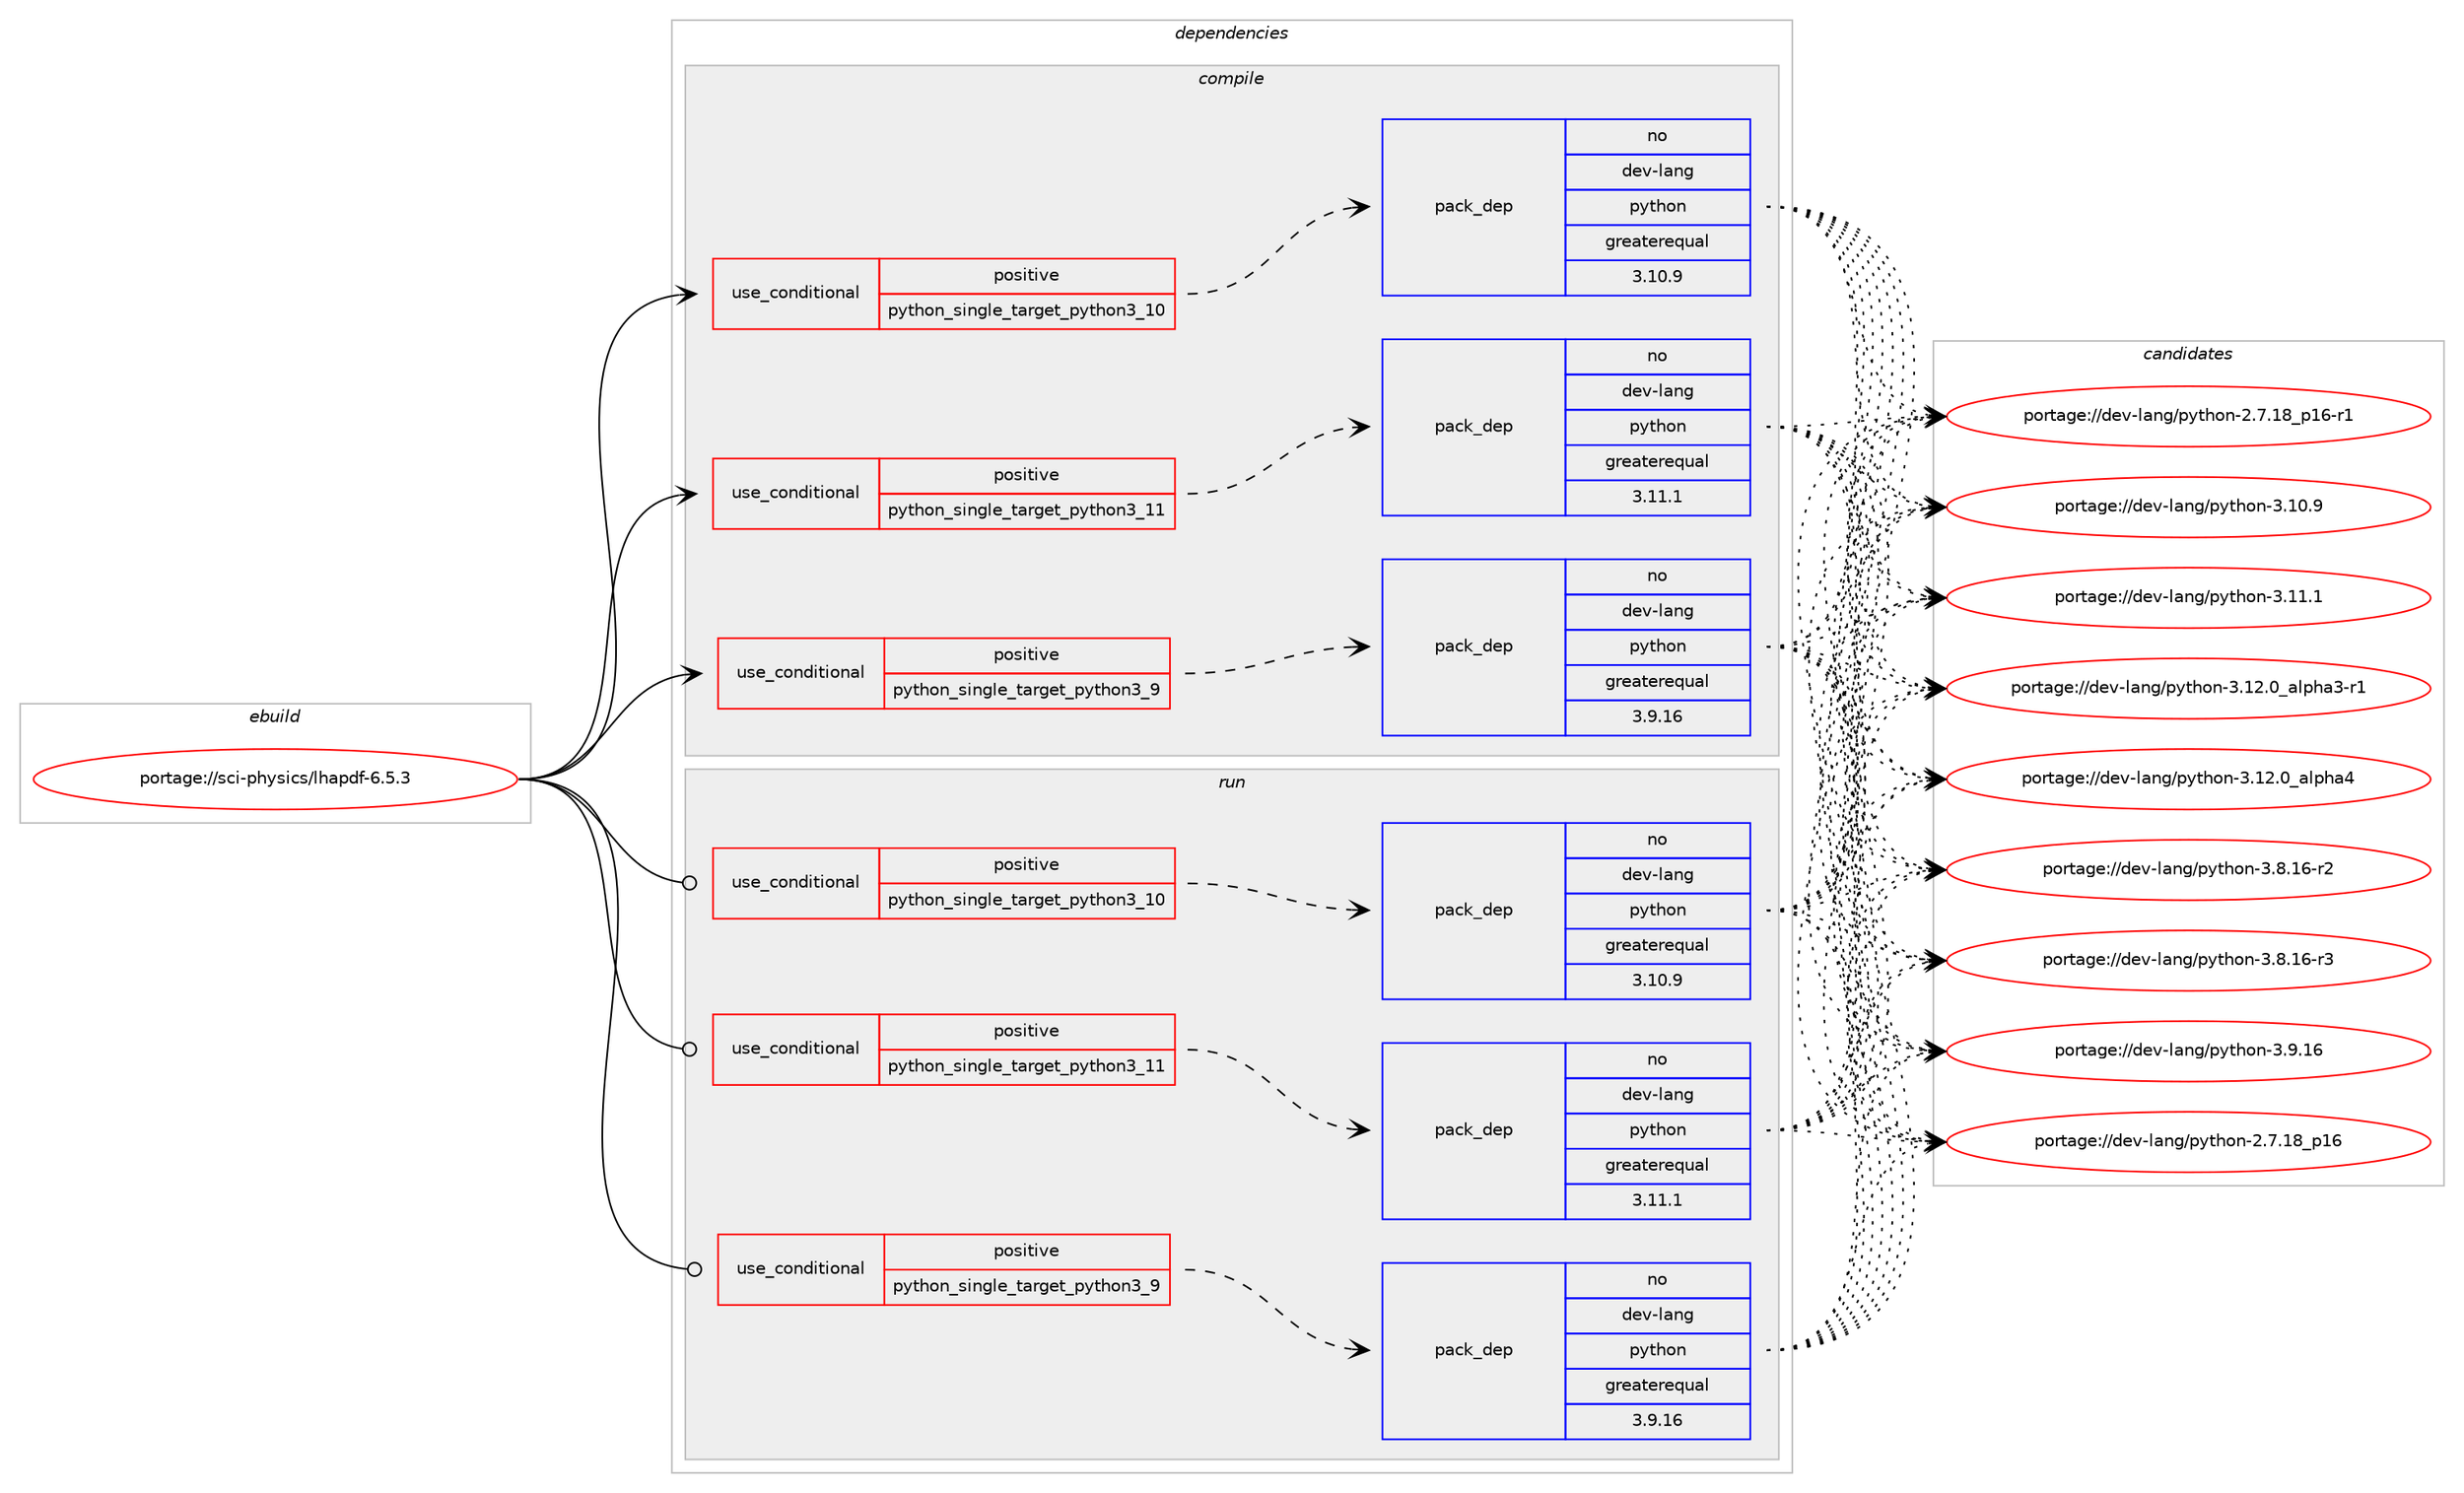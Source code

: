 digraph prolog {

# *************
# Graph options
# *************

newrank=true;
concentrate=true;
compound=true;
graph [rankdir=LR,fontname=Helvetica,fontsize=10,ranksep=1.5];#, ranksep=2.5, nodesep=0.2];
edge  [arrowhead=vee];
node  [fontname=Helvetica,fontsize=10];

# **********
# The ebuild
# **********

subgraph cluster_leftcol {
color=gray;
label=<<i>ebuild</i>>;
id [label="portage://sci-physics/lhapdf-6.5.3", color=red, width=4, href="../sci-physics/lhapdf-6.5.3.svg"];
}

# ****************
# The dependencies
# ****************

subgraph cluster_midcol {
color=gray;
label=<<i>dependencies</i>>;
subgraph cluster_compile {
fillcolor="#eeeeee";
style=filled;
label=<<i>compile</i>>;
subgraph cond3037 {
dependency4623 [label=<<TABLE BORDER="0" CELLBORDER="1" CELLSPACING="0" CELLPADDING="4"><TR><TD ROWSPAN="3" CELLPADDING="10">use_conditional</TD></TR><TR><TD>positive</TD></TR><TR><TD>python_single_target_python3_10</TD></TR></TABLE>>, shape=none, color=red];
subgraph pack1540 {
dependency4624 [label=<<TABLE BORDER="0" CELLBORDER="1" CELLSPACING="0" CELLPADDING="4" WIDTH="220"><TR><TD ROWSPAN="6" CELLPADDING="30">pack_dep</TD></TR><TR><TD WIDTH="110">no</TD></TR><TR><TD>dev-lang</TD></TR><TR><TD>python</TD></TR><TR><TD>greaterequal</TD></TR><TR><TD>3.10.9</TD></TR></TABLE>>, shape=none, color=blue];
}
dependency4623:e -> dependency4624:w [weight=20,style="dashed",arrowhead="vee"];
}
id:e -> dependency4623:w [weight=20,style="solid",arrowhead="vee"];
subgraph cond3038 {
dependency4625 [label=<<TABLE BORDER="0" CELLBORDER="1" CELLSPACING="0" CELLPADDING="4"><TR><TD ROWSPAN="3" CELLPADDING="10">use_conditional</TD></TR><TR><TD>positive</TD></TR><TR><TD>python_single_target_python3_11</TD></TR></TABLE>>, shape=none, color=red];
subgraph pack1541 {
dependency4626 [label=<<TABLE BORDER="0" CELLBORDER="1" CELLSPACING="0" CELLPADDING="4" WIDTH="220"><TR><TD ROWSPAN="6" CELLPADDING="30">pack_dep</TD></TR><TR><TD WIDTH="110">no</TD></TR><TR><TD>dev-lang</TD></TR><TR><TD>python</TD></TR><TR><TD>greaterequal</TD></TR><TR><TD>3.11.1</TD></TR></TABLE>>, shape=none, color=blue];
}
dependency4625:e -> dependency4626:w [weight=20,style="dashed",arrowhead="vee"];
}
id:e -> dependency4625:w [weight=20,style="solid",arrowhead="vee"];
subgraph cond3039 {
dependency4627 [label=<<TABLE BORDER="0" CELLBORDER="1" CELLSPACING="0" CELLPADDING="4"><TR><TD ROWSPAN="3" CELLPADDING="10">use_conditional</TD></TR><TR><TD>positive</TD></TR><TR><TD>python_single_target_python3_9</TD></TR></TABLE>>, shape=none, color=red];
subgraph pack1542 {
dependency4628 [label=<<TABLE BORDER="0" CELLBORDER="1" CELLSPACING="0" CELLPADDING="4" WIDTH="220"><TR><TD ROWSPAN="6" CELLPADDING="30">pack_dep</TD></TR><TR><TD WIDTH="110">no</TD></TR><TR><TD>dev-lang</TD></TR><TR><TD>python</TD></TR><TR><TD>greaterequal</TD></TR><TR><TD>3.9.16</TD></TR></TABLE>>, shape=none, color=blue];
}
dependency4627:e -> dependency4628:w [weight=20,style="dashed",arrowhead="vee"];
}
id:e -> dependency4627:w [weight=20,style="solid",arrowhead="vee"];
# *** BEGIN UNKNOWN DEPENDENCY TYPE (TODO) ***
# id -> package_dependency(portage://sci-physics/lhapdf-6.5.3,install,no,dev-libs,boost,none,[,,],any_same_slot,[])
# *** END UNKNOWN DEPENDENCY TYPE (TODO) ***

}
subgraph cluster_compileandrun {
fillcolor="#eeeeee";
style=filled;
label=<<i>compile and run</i>>;
}
subgraph cluster_run {
fillcolor="#eeeeee";
style=filled;
label=<<i>run</i>>;
subgraph cond3040 {
dependency4629 [label=<<TABLE BORDER="0" CELLBORDER="1" CELLSPACING="0" CELLPADDING="4"><TR><TD ROWSPAN="3" CELLPADDING="10">use_conditional</TD></TR><TR><TD>positive</TD></TR><TR><TD>python_single_target_python3_10</TD></TR></TABLE>>, shape=none, color=red];
subgraph pack1543 {
dependency4630 [label=<<TABLE BORDER="0" CELLBORDER="1" CELLSPACING="0" CELLPADDING="4" WIDTH="220"><TR><TD ROWSPAN="6" CELLPADDING="30">pack_dep</TD></TR><TR><TD WIDTH="110">no</TD></TR><TR><TD>dev-lang</TD></TR><TR><TD>python</TD></TR><TR><TD>greaterequal</TD></TR><TR><TD>3.10.9</TD></TR></TABLE>>, shape=none, color=blue];
}
dependency4629:e -> dependency4630:w [weight=20,style="dashed",arrowhead="vee"];
}
id:e -> dependency4629:w [weight=20,style="solid",arrowhead="odot"];
subgraph cond3041 {
dependency4631 [label=<<TABLE BORDER="0" CELLBORDER="1" CELLSPACING="0" CELLPADDING="4"><TR><TD ROWSPAN="3" CELLPADDING="10">use_conditional</TD></TR><TR><TD>positive</TD></TR><TR><TD>python_single_target_python3_11</TD></TR></TABLE>>, shape=none, color=red];
subgraph pack1544 {
dependency4632 [label=<<TABLE BORDER="0" CELLBORDER="1" CELLSPACING="0" CELLPADDING="4" WIDTH="220"><TR><TD ROWSPAN="6" CELLPADDING="30">pack_dep</TD></TR><TR><TD WIDTH="110">no</TD></TR><TR><TD>dev-lang</TD></TR><TR><TD>python</TD></TR><TR><TD>greaterequal</TD></TR><TR><TD>3.11.1</TD></TR></TABLE>>, shape=none, color=blue];
}
dependency4631:e -> dependency4632:w [weight=20,style="dashed",arrowhead="vee"];
}
id:e -> dependency4631:w [weight=20,style="solid",arrowhead="odot"];
subgraph cond3042 {
dependency4633 [label=<<TABLE BORDER="0" CELLBORDER="1" CELLSPACING="0" CELLPADDING="4"><TR><TD ROWSPAN="3" CELLPADDING="10">use_conditional</TD></TR><TR><TD>positive</TD></TR><TR><TD>python_single_target_python3_9</TD></TR></TABLE>>, shape=none, color=red];
subgraph pack1545 {
dependency4634 [label=<<TABLE BORDER="0" CELLBORDER="1" CELLSPACING="0" CELLPADDING="4" WIDTH="220"><TR><TD ROWSPAN="6" CELLPADDING="30">pack_dep</TD></TR><TR><TD WIDTH="110">no</TD></TR><TR><TD>dev-lang</TD></TR><TR><TD>python</TD></TR><TR><TD>greaterequal</TD></TR><TR><TD>3.9.16</TD></TR></TABLE>>, shape=none, color=blue];
}
dependency4633:e -> dependency4634:w [weight=20,style="dashed",arrowhead="vee"];
}
id:e -> dependency4633:w [weight=20,style="solid",arrowhead="odot"];
# *** BEGIN UNKNOWN DEPENDENCY TYPE (TODO) ***
# id -> package_dependency(portage://sci-physics/lhapdf-6.5.3,run,no,dev-libs,boost,none,[,,],any_same_slot,[])
# *** END UNKNOWN DEPENDENCY TYPE (TODO) ***

}
}

# **************
# The candidates
# **************

subgraph cluster_choices {
rank=same;
color=gray;
label=<<i>candidates</i>>;

subgraph choice1540 {
color=black;
nodesep=1;
choice10010111845108971101034711212111610411111045504655464956951124954 [label="portage://dev-lang/python-2.7.18_p16", color=red, width=4,href="../dev-lang/python-2.7.18_p16.svg"];
choice100101118451089711010347112121116104111110455046554649569511249544511449 [label="portage://dev-lang/python-2.7.18_p16-r1", color=red, width=4,href="../dev-lang/python-2.7.18_p16-r1.svg"];
choice10010111845108971101034711212111610411111045514649484657 [label="portage://dev-lang/python-3.10.9", color=red, width=4,href="../dev-lang/python-3.10.9.svg"];
choice10010111845108971101034711212111610411111045514649494649 [label="portage://dev-lang/python-3.11.1", color=red, width=4,href="../dev-lang/python-3.11.1.svg"];
choice10010111845108971101034711212111610411111045514649504648959710811210497514511449 [label="portage://dev-lang/python-3.12.0_alpha3-r1", color=red, width=4,href="../dev-lang/python-3.12.0_alpha3-r1.svg"];
choice1001011184510897110103471121211161041111104551464950464895971081121049752 [label="portage://dev-lang/python-3.12.0_alpha4", color=red, width=4,href="../dev-lang/python-3.12.0_alpha4.svg"];
choice100101118451089711010347112121116104111110455146564649544511450 [label="portage://dev-lang/python-3.8.16-r2", color=red, width=4,href="../dev-lang/python-3.8.16-r2.svg"];
choice100101118451089711010347112121116104111110455146564649544511451 [label="portage://dev-lang/python-3.8.16-r3", color=red, width=4,href="../dev-lang/python-3.8.16-r3.svg"];
choice10010111845108971101034711212111610411111045514657464954 [label="portage://dev-lang/python-3.9.16", color=red, width=4,href="../dev-lang/python-3.9.16.svg"];
dependency4624:e -> choice10010111845108971101034711212111610411111045504655464956951124954:w [style=dotted,weight="100"];
dependency4624:e -> choice100101118451089711010347112121116104111110455046554649569511249544511449:w [style=dotted,weight="100"];
dependency4624:e -> choice10010111845108971101034711212111610411111045514649484657:w [style=dotted,weight="100"];
dependency4624:e -> choice10010111845108971101034711212111610411111045514649494649:w [style=dotted,weight="100"];
dependency4624:e -> choice10010111845108971101034711212111610411111045514649504648959710811210497514511449:w [style=dotted,weight="100"];
dependency4624:e -> choice1001011184510897110103471121211161041111104551464950464895971081121049752:w [style=dotted,weight="100"];
dependency4624:e -> choice100101118451089711010347112121116104111110455146564649544511450:w [style=dotted,weight="100"];
dependency4624:e -> choice100101118451089711010347112121116104111110455146564649544511451:w [style=dotted,weight="100"];
dependency4624:e -> choice10010111845108971101034711212111610411111045514657464954:w [style=dotted,weight="100"];
}
subgraph choice1541 {
color=black;
nodesep=1;
choice10010111845108971101034711212111610411111045504655464956951124954 [label="portage://dev-lang/python-2.7.18_p16", color=red, width=4,href="../dev-lang/python-2.7.18_p16.svg"];
choice100101118451089711010347112121116104111110455046554649569511249544511449 [label="portage://dev-lang/python-2.7.18_p16-r1", color=red, width=4,href="../dev-lang/python-2.7.18_p16-r1.svg"];
choice10010111845108971101034711212111610411111045514649484657 [label="portage://dev-lang/python-3.10.9", color=red, width=4,href="../dev-lang/python-3.10.9.svg"];
choice10010111845108971101034711212111610411111045514649494649 [label="portage://dev-lang/python-3.11.1", color=red, width=4,href="../dev-lang/python-3.11.1.svg"];
choice10010111845108971101034711212111610411111045514649504648959710811210497514511449 [label="portage://dev-lang/python-3.12.0_alpha3-r1", color=red, width=4,href="../dev-lang/python-3.12.0_alpha3-r1.svg"];
choice1001011184510897110103471121211161041111104551464950464895971081121049752 [label="portage://dev-lang/python-3.12.0_alpha4", color=red, width=4,href="../dev-lang/python-3.12.0_alpha4.svg"];
choice100101118451089711010347112121116104111110455146564649544511450 [label="portage://dev-lang/python-3.8.16-r2", color=red, width=4,href="../dev-lang/python-3.8.16-r2.svg"];
choice100101118451089711010347112121116104111110455146564649544511451 [label="portage://dev-lang/python-3.8.16-r3", color=red, width=4,href="../dev-lang/python-3.8.16-r3.svg"];
choice10010111845108971101034711212111610411111045514657464954 [label="portage://dev-lang/python-3.9.16", color=red, width=4,href="../dev-lang/python-3.9.16.svg"];
dependency4626:e -> choice10010111845108971101034711212111610411111045504655464956951124954:w [style=dotted,weight="100"];
dependency4626:e -> choice100101118451089711010347112121116104111110455046554649569511249544511449:w [style=dotted,weight="100"];
dependency4626:e -> choice10010111845108971101034711212111610411111045514649484657:w [style=dotted,weight="100"];
dependency4626:e -> choice10010111845108971101034711212111610411111045514649494649:w [style=dotted,weight="100"];
dependency4626:e -> choice10010111845108971101034711212111610411111045514649504648959710811210497514511449:w [style=dotted,weight="100"];
dependency4626:e -> choice1001011184510897110103471121211161041111104551464950464895971081121049752:w [style=dotted,weight="100"];
dependency4626:e -> choice100101118451089711010347112121116104111110455146564649544511450:w [style=dotted,weight="100"];
dependency4626:e -> choice100101118451089711010347112121116104111110455146564649544511451:w [style=dotted,weight="100"];
dependency4626:e -> choice10010111845108971101034711212111610411111045514657464954:w [style=dotted,weight="100"];
}
subgraph choice1542 {
color=black;
nodesep=1;
choice10010111845108971101034711212111610411111045504655464956951124954 [label="portage://dev-lang/python-2.7.18_p16", color=red, width=4,href="../dev-lang/python-2.7.18_p16.svg"];
choice100101118451089711010347112121116104111110455046554649569511249544511449 [label="portage://dev-lang/python-2.7.18_p16-r1", color=red, width=4,href="../dev-lang/python-2.7.18_p16-r1.svg"];
choice10010111845108971101034711212111610411111045514649484657 [label="portage://dev-lang/python-3.10.9", color=red, width=4,href="../dev-lang/python-3.10.9.svg"];
choice10010111845108971101034711212111610411111045514649494649 [label="portage://dev-lang/python-3.11.1", color=red, width=4,href="../dev-lang/python-3.11.1.svg"];
choice10010111845108971101034711212111610411111045514649504648959710811210497514511449 [label="portage://dev-lang/python-3.12.0_alpha3-r1", color=red, width=4,href="../dev-lang/python-3.12.0_alpha3-r1.svg"];
choice1001011184510897110103471121211161041111104551464950464895971081121049752 [label="portage://dev-lang/python-3.12.0_alpha4", color=red, width=4,href="../dev-lang/python-3.12.0_alpha4.svg"];
choice100101118451089711010347112121116104111110455146564649544511450 [label="portage://dev-lang/python-3.8.16-r2", color=red, width=4,href="../dev-lang/python-3.8.16-r2.svg"];
choice100101118451089711010347112121116104111110455146564649544511451 [label="portage://dev-lang/python-3.8.16-r3", color=red, width=4,href="../dev-lang/python-3.8.16-r3.svg"];
choice10010111845108971101034711212111610411111045514657464954 [label="portage://dev-lang/python-3.9.16", color=red, width=4,href="../dev-lang/python-3.9.16.svg"];
dependency4628:e -> choice10010111845108971101034711212111610411111045504655464956951124954:w [style=dotted,weight="100"];
dependency4628:e -> choice100101118451089711010347112121116104111110455046554649569511249544511449:w [style=dotted,weight="100"];
dependency4628:e -> choice10010111845108971101034711212111610411111045514649484657:w [style=dotted,weight="100"];
dependency4628:e -> choice10010111845108971101034711212111610411111045514649494649:w [style=dotted,weight="100"];
dependency4628:e -> choice10010111845108971101034711212111610411111045514649504648959710811210497514511449:w [style=dotted,weight="100"];
dependency4628:e -> choice1001011184510897110103471121211161041111104551464950464895971081121049752:w [style=dotted,weight="100"];
dependency4628:e -> choice100101118451089711010347112121116104111110455146564649544511450:w [style=dotted,weight="100"];
dependency4628:e -> choice100101118451089711010347112121116104111110455146564649544511451:w [style=dotted,weight="100"];
dependency4628:e -> choice10010111845108971101034711212111610411111045514657464954:w [style=dotted,weight="100"];
}
subgraph choice1543 {
color=black;
nodesep=1;
choice10010111845108971101034711212111610411111045504655464956951124954 [label="portage://dev-lang/python-2.7.18_p16", color=red, width=4,href="../dev-lang/python-2.7.18_p16.svg"];
choice100101118451089711010347112121116104111110455046554649569511249544511449 [label="portage://dev-lang/python-2.7.18_p16-r1", color=red, width=4,href="../dev-lang/python-2.7.18_p16-r1.svg"];
choice10010111845108971101034711212111610411111045514649484657 [label="portage://dev-lang/python-3.10.9", color=red, width=4,href="../dev-lang/python-3.10.9.svg"];
choice10010111845108971101034711212111610411111045514649494649 [label="portage://dev-lang/python-3.11.1", color=red, width=4,href="../dev-lang/python-3.11.1.svg"];
choice10010111845108971101034711212111610411111045514649504648959710811210497514511449 [label="portage://dev-lang/python-3.12.0_alpha3-r1", color=red, width=4,href="../dev-lang/python-3.12.0_alpha3-r1.svg"];
choice1001011184510897110103471121211161041111104551464950464895971081121049752 [label="portage://dev-lang/python-3.12.0_alpha4", color=red, width=4,href="../dev-lang/python-3.12.0_alpha4.svg"];
choice100101118451089711010347112121116104111110455146564649544511450 [label="portage://dev-lang/python-3.8.16-r2", color=red, width=4,href="../dev-lang/python-3.8.16-r2.svg"];
choice100101118451089711010347112121116104111110455146564649544511451 [label="portage://dev-lang/python-3.8.16-r3", color=red, width=4,href="../dev-lang/python-3.8.16-r3.svg"];
choice10010111845108971101034711212111610411111045514657464954 [label="portage://dev-lang/python-3.9.16", color=red, width=4,href="../dev-lang/python-3.9.16.svg"];
dependency4630:e -> choice10010111845108971101034711212111610411111045504655464956951124954:w [style=dotted,weight="100"];
dependency4630:e -> choice100101118451089711010347112121116104111110455046554649569511249544511449:w [style=dotted,weight="100"];
dependency4630:e -> choice10010111845108971101034711212111610411111045514649484657:w [style=dotted,weight="100"];
dependency4630:e -> choice10010111845108971101034711212111610411111045514649494649:w [style=dotted,weight="100"];
dependency4630:e -> choice10010111845108971101034711212111610411111045514649504648959710811210497514511449:w [style=dotted,weight="100"];
dependency4630:e -> choice1001011184510897110103471121211161041111104551464950464895971081121049752:w [style=dotted,weight="100"];
dependency4630:e -> choice100101118451089711010347112121116104111110455146564649544511450:w [style=dotted,weight="100"];
dependency4630:e -> choice100101118451089711010347112121116104111110455146564649544511451:w [style=dotted,weight="100"];
dependency4630:e -> choice10010111845108971101034711212111610411111045514657464954:w [style=dotted,weight="100"];
}
subgraph choice1544 {
color=black;
nodesep=1;
choice10010111845108971101034711212111610411111045504655464956951124954 [label="portage://dev-lang/python-2.7.18_p16", color=red, width=4,href="../dev-lang/python-2.7.18_p16.svg"];
choice100101118451089711010347112121116104111110455046554649569511249544511449 [label="portage://dev-lang/python-2.7.18_p16-r1", color=red, width=4,href="../dev-lang/python-2.7.18_p16-r1.svg"];
choice10010111845108971101034711212111610411111045514649484657 [label="portage://dev-lang/python-3.10.9", color=red, width=4,href="../dev-lang/python-3.10.9.svg"];
choice10010111845108971101034711212111610411111045514649494649 [label="portage://dev-lang/python-3.11.1", color=red, width=4,href="../dev-lang/python-3.11.1.svg"];
choice10010111845108971101034711212111610411111045514649504648959710811210497514511449 [label="portage://dev-lang/python-3.12.0_alpha3-r1", color=red, width=4,href="../dev-lang/python-3.12.0_alpha3-r1.svg"];
choice1001011184510897110103471121211161041111104551464950464895971081121049752 [label="portage://dev-lang/python-3.12.0_alpha4", color=red, width=4,href="../dev-lang/python-3.12.0_alpha4.svg"];
choice100101118451089711010347112121116104111110455146564649544511450 [label="portage://dev-lang/python-3.8.16-r2", color=red, width=4,href="../dev-lang/python-3.8.16-r2.svg"];
choice100101118451089711010347112121116104111110455146564649544511451 [label="portage://dev-lang/python-3.8.16-r3", color=red, width=4,href="../dev-lang/python-3.8.16-r3.svg"];
choice10010111845108971101034711212111610411111045514657464954 [label="portage://dev-lang/python-3.9.16", color=red, width=4,href="../dev-lang/python-3.9.16.svg"];
dependency4632:e -> choice10010111845108971101034711212111610411111045504655464956951124954:w [style=dotted,weight="100"];
dependency4632:e -> choice100101118451089711010347112121116104111110455046554649569511249544511449:w [style=dotted,weight="100"];
dependency4632:e -> choice10010111845108971101034711212111610411111045514649484657:w [style=dotted,weight="100"];
dependency4632:e -> choice10010111845108971101034711212111610411111045514649494649:w [style=dotted,weight="100"];
dependency4632:e -> choice10010111845108971101034711212111610411111045514649504648959710811210497514511449:w [style=dotted,weight="100"];
dependency4632:e -> choice1001011184510897110103471121211161041111104551464950464895971081121049752:w [style=dotted,weight="100"];
dependency4632:e -> choice100101118451089711010347112121116104111110455146564649544511450:w [style=dotted,weight="100"];
dependency4632:e -> choice100101118451089711010347112121116104111110455146564649544511451:w [style=dotted,weight="100"];
dependency4632:e -> choice10010111845108971101034711212111610411111045514657464954:w [style=dotted,weight="100"];
}
subgraph choice1545 {
color=black;
nodesep=1;
choice10010111845108971101034711212111610411111045504655464956951124954 [label="portage://dev-lang/python-2.7.18_p16", color=red, width=4,href="../dev-lang/python-2.7.18_p16.svg"];
choice100101118451089711010347112121116104111110455046554649569511249544511449 [label="portage://dev-lang/python-2.7.18_p16-r1", color=red, width=4,href="../dev-lang/python-2.7.18_p16-r1.svg"];
choice10010111845108971101034711212111610411111045514649484657 [label="portage://dev-lang/python-3.10.9", color=red, width=4,href="../dev-lang/python-3.10.9.svg"];
choice10010111845108971101034711212111610411111045514649494649 [label="portage://dev-lang/python-3.11.1", color=red, width=4,href="../dev-lang/python-3.11.1.svg"];
choice10010111845108971101034711212111610411111045514649504648959710811210497514511449 [label="portage://dev-lang/python-3.12.0_alpha3-r1", color=red, width=4,href="../dev-lang/python-3.12.0_alpha3-r1.svg"];
choice1001011184510897110103471121211161041111104551464950464895971081121049752 [label="portage://dev-lang/python-3.12.0_alpha4", color=red, width=4,href="../dev-lang/python-3.12.0_alpha4.svg"];
choice100101118451089711010347112121116104111110455146564649544511450 [label="portage://dev-lang/python-3.8.16-r2", color=red, width=4,href="../dev-lang/python-3.8.16-r2.svg"];
choice100101118451089711010347112121116104111110455146564649544511451 [label="portage://dev-lang/python-3.8.16-r3", color=red, width=4,href="../dev-lang/python-3.8.16-r3.svg"];
choice10010111845108971101034711212111610411111045514657464954 [label="portage://dev-lang/python-3.9.16", color=red, width=4,href="../dev-lang/python-3.9.16.svg"];
dependency4634:e -> choice10010111845108971101034711212111610411111045504655464956951124954:w [style=dotted,weight="100"];
dependency4634:e -> choice100101118451089711010347112121116104111110455046554649569511249544511449:w [style=dotted,weight="100"];
dependency4634:e -> choice10010111845108971101034711212111610411111045514649484657:w [style=dotted,weight="100"];
dependency4634:e -> choice10010111845108971101034711212111610411111045514649494649:w [style=dotted,weight="100"];
dependency4634:e -> choice10010111845108971101034711212111610411111045514649504648959710811210497514511449:w [style=dotted,weight="100"];
dependency4634:e -> choice1001011184510897110103471121211161041111104551464950464895971081121049752:w [style=dotted,weight="100"];
dependency4634:e -> choice100101118451089711010347112121116104111110455146564649544511450:w [style=dotted,weight="100"];
dependency4634:e -> choice100101118451089711010347112121116104111110455146564649544511451:w [style=dotted,weight="100"];
dependency4634:e -> choice10010111845108971101034711212111610411111045514657464954:w [style=dotted,weight="100"];
}
}

}
